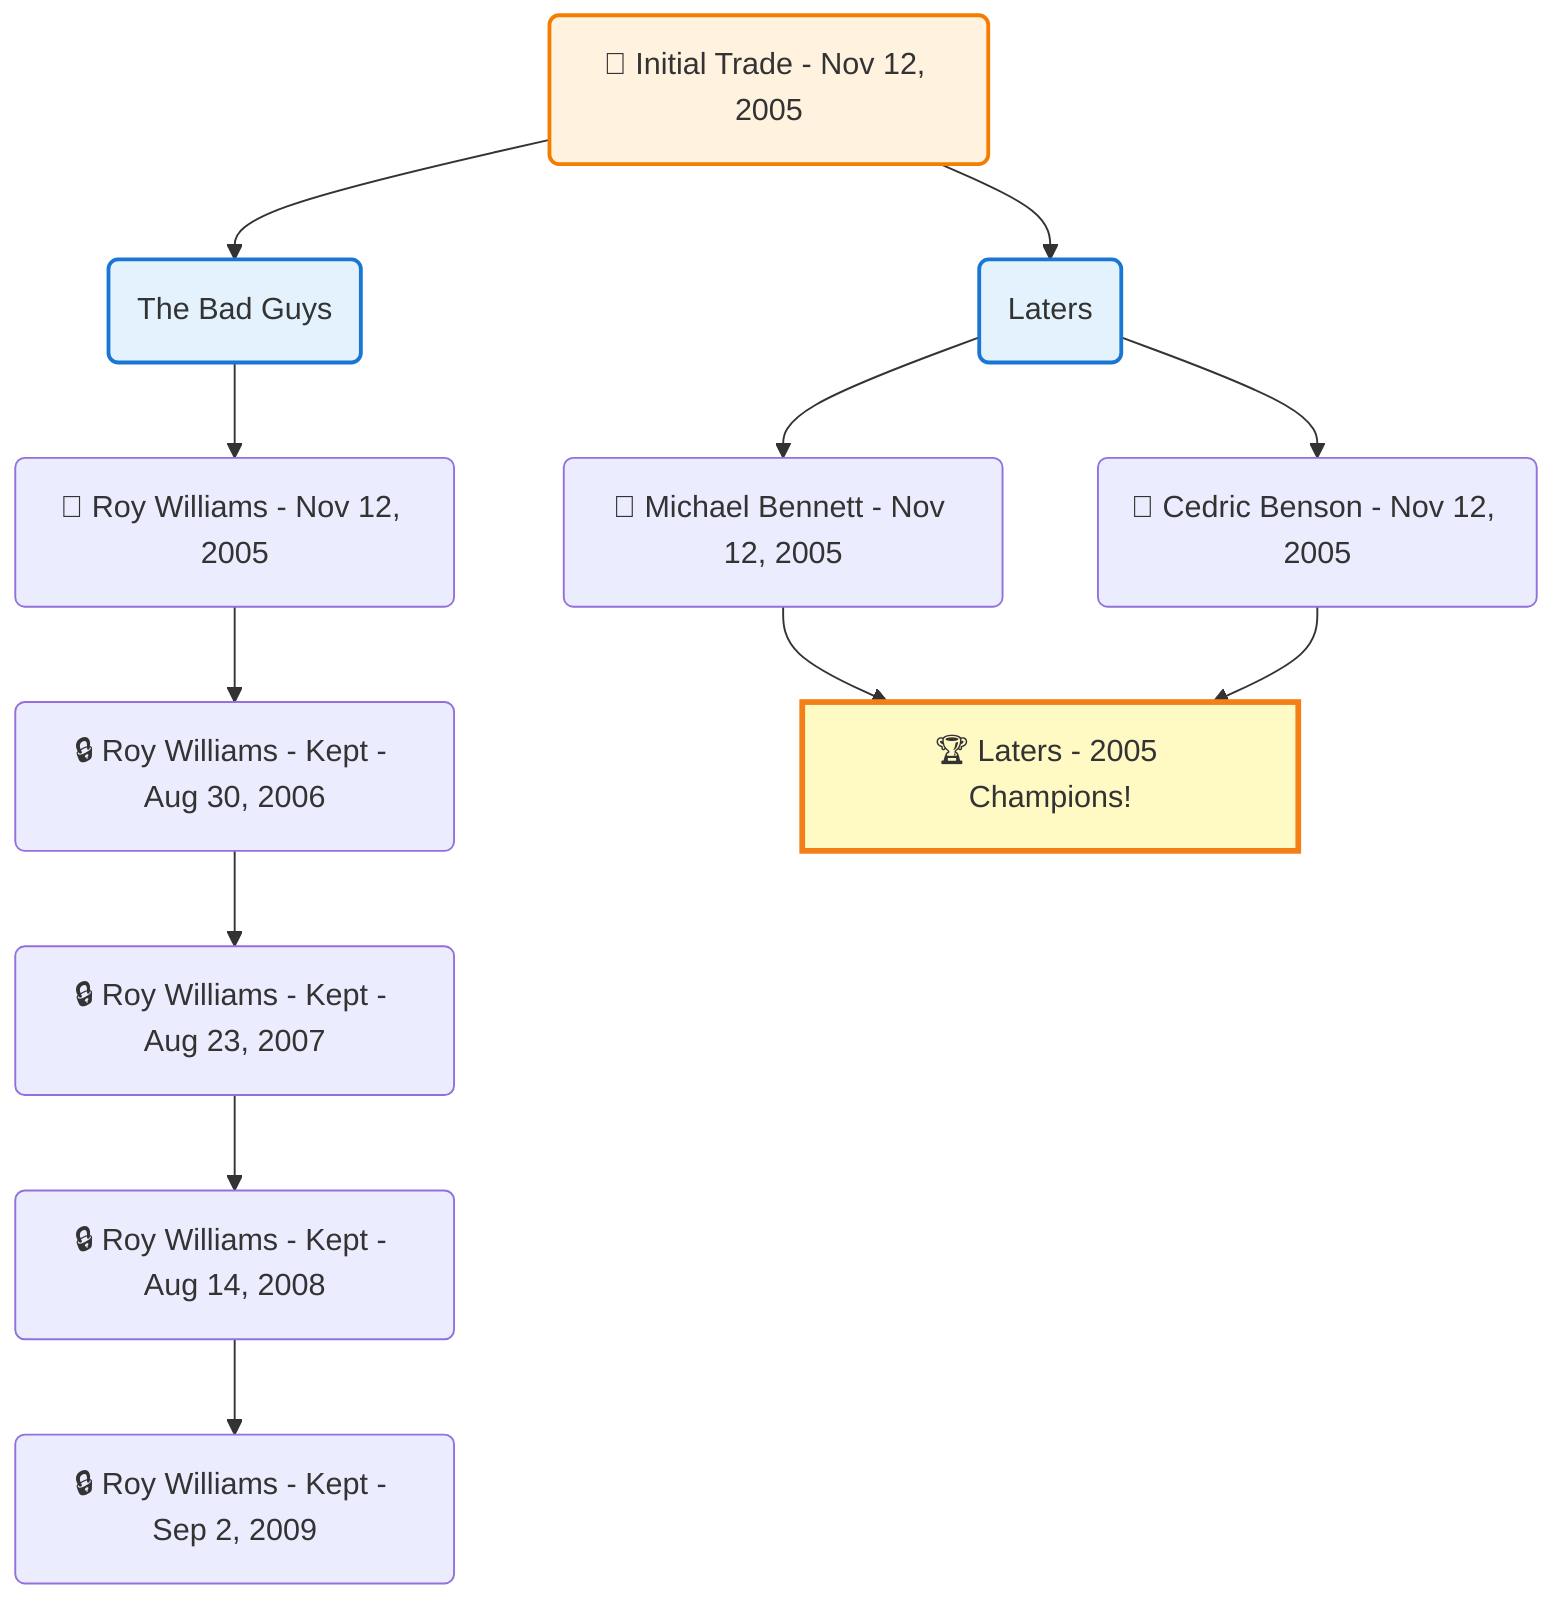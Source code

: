 flowchart TD

    TRADE_MAIN("🔄 Initial Trade - Nov 12, 2005")
    TEAM_1("The Bad Guys")
    TEAM_2("Laters")
    NODE_a083f881-f592-48e8-97f8-3d915f4ad312("🔄 Roy Williams - Nov 12, 2005")
    NODE_1a3c5cfb-7155-464f-b765-e07e7f4751d5("🔒 Roy Williams - Kept - Aug 30, 2006")
    NODE_f0101e4d-ab72-4ab2-9940-39c954ed4c0a("🔒 Roy Williams - Kept - Aug 23, 2007")
    NODE_15581ada-7c3f-4666-bc32-33fff76cc232("🔒 Roy Williams - Kept - Aug 14, 2008")
    NODE_88f5c245-dfaf-45a5-bfaa-6aeeb66a7d19("🔒 Roy Williams - Kept - Sep 2, 2009")
    NODE_1bad02c1-75e2-445b-b651-7597e96f03fb("🔄 Michael Bennett - Nov 12, 2005")
    CHAMP_825928a9-7194-43aa-b7ae-fc78c2510b16_2005["🏆 Laters - 2005 Champions!"]
    NODE_6315b2fb-6b75-4e10-b68d-9fedfc36aaa3("🔄 Cedric Benson - Nov 12, 2005")

    TRADE_MAIN --> TEAM_1
    TRADE_MAIN --> TEAM_2
    TEAM_1 --> NODE_a083f881-f592-48e8-97f8-3d915f4ad312
    NODE_a083f881-f592-48e8-97f8-3d915f4ad312 --> NODE_1a3c5cfb-7155-464f-b765-e07e7f4751d5
    NODE_1a3c5cfb-7155-464f-b765-e07e7f4751d5 --> NODE_f0101e4d-ab72-4ab2-9940-39c954ed4c0a
    NODE_f0101e4d-ab72-4ab2-9940-39c954ed4c0a --> NODE_15581ada-7c3f-4666-bc32-33fff76cc232
    NODE_15581ada-7c3f-4666-bc32-33fff76cc232 --> NODE_88f5c245-dfaf-45a5-bfaa-6aeeb66a7d19
    TEAM_2 --> NODE_1bad02c1-75e2-445b-b651-7597e96f03fb
    NODE_1bad02c1-75e2-445b-b651-7597e96f03fb --> CHAMP_825928a9-7194-43aa-b7ae-fc78c2510b16_2005
    TEAM_2 --> NODE_6315b2fb-6b75-4e10-b68d-9fedfc36aaa3
    NODE_6315b2fb-6b75-4e10-b68d-9fedfc36aaa3 --> CHAMP_825928a9-7194-43aa-b7ae-fc78c2510b16_2005

    %% Node styling
    classDef teamNode fill:#e3f2fd,stroke:#1976d2,stroke-width:2px
    classDef tradeNode fill:#fff3e0,stroke:#f57c00,stroke-width:2px
    classDef playerNode fill:#f3e5f5,stroke:#7b1fa2,stroke-width:1px
    classDef nonRootPlayerNode fill:#f5f5f5,stroke:#757575,stroke-width:1px
    classDef endNode fill:#ffebee,stroke:#c62828,stroke-width:2px
    classDef waiverNode fill:#e8f5e8,stroke:#388e3c,stroke-width:2px
    classDef championshipNode fill:#fff9c4,stroke:#f57f17,stroke-width:3px

    class TEAM_1,TEAM_2 teamNode
    class CHAMP_825928a9-7194-43aa-b7ae-fc78c2510b16_2005 championshipNode
    class TRADE_MAIN tradeNode